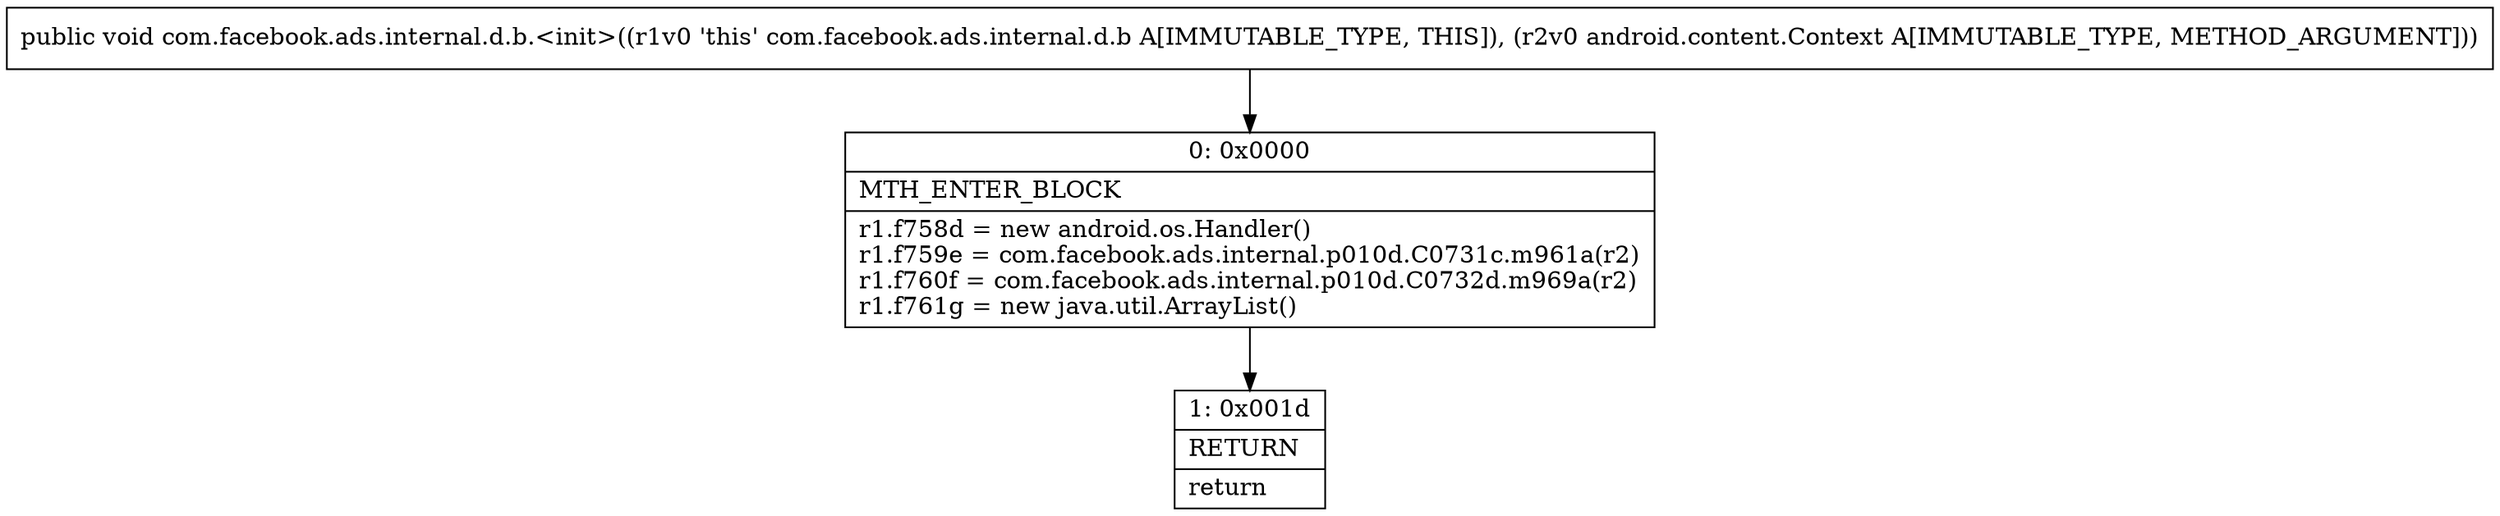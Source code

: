 digraph "CFG forcom.facebook.ads.internal.d.b.\<init\>(Landroid\/content\/Context;)V" {
Node_0 [shape=record,label="{0\:\ 0x0000|MTH_ENTER_BLOCK\l|r1.f758d = new android.os.Handler()\lr1.f759e = com.facebook.ads.internal.p010d.C0731c.m961a(r2)\lr1.f760f = com.facebook.ads.internal.p010d.C0732d.m969a(r2)\lr1.f761g = new java.util.ArrayList()\l}"];
Node_1 [shape=record,label="{1\:\ 0x001d|RETURN\l|return\l}"];
MethodNode[shape=record,label="{public void com.facebook.ads.internal.d.b.\<init\>((r1v0 'this' com.facebook.ads.internal.d.b A[IMMUTABLE_TYPE, THIS]), (r2v0 android.content.Context A[IMMUTABLE_TYPE, METHOD_ARGUMENT])) }"];
MethodNode -> Node_0;
Node_0 -> Node_1;
}

